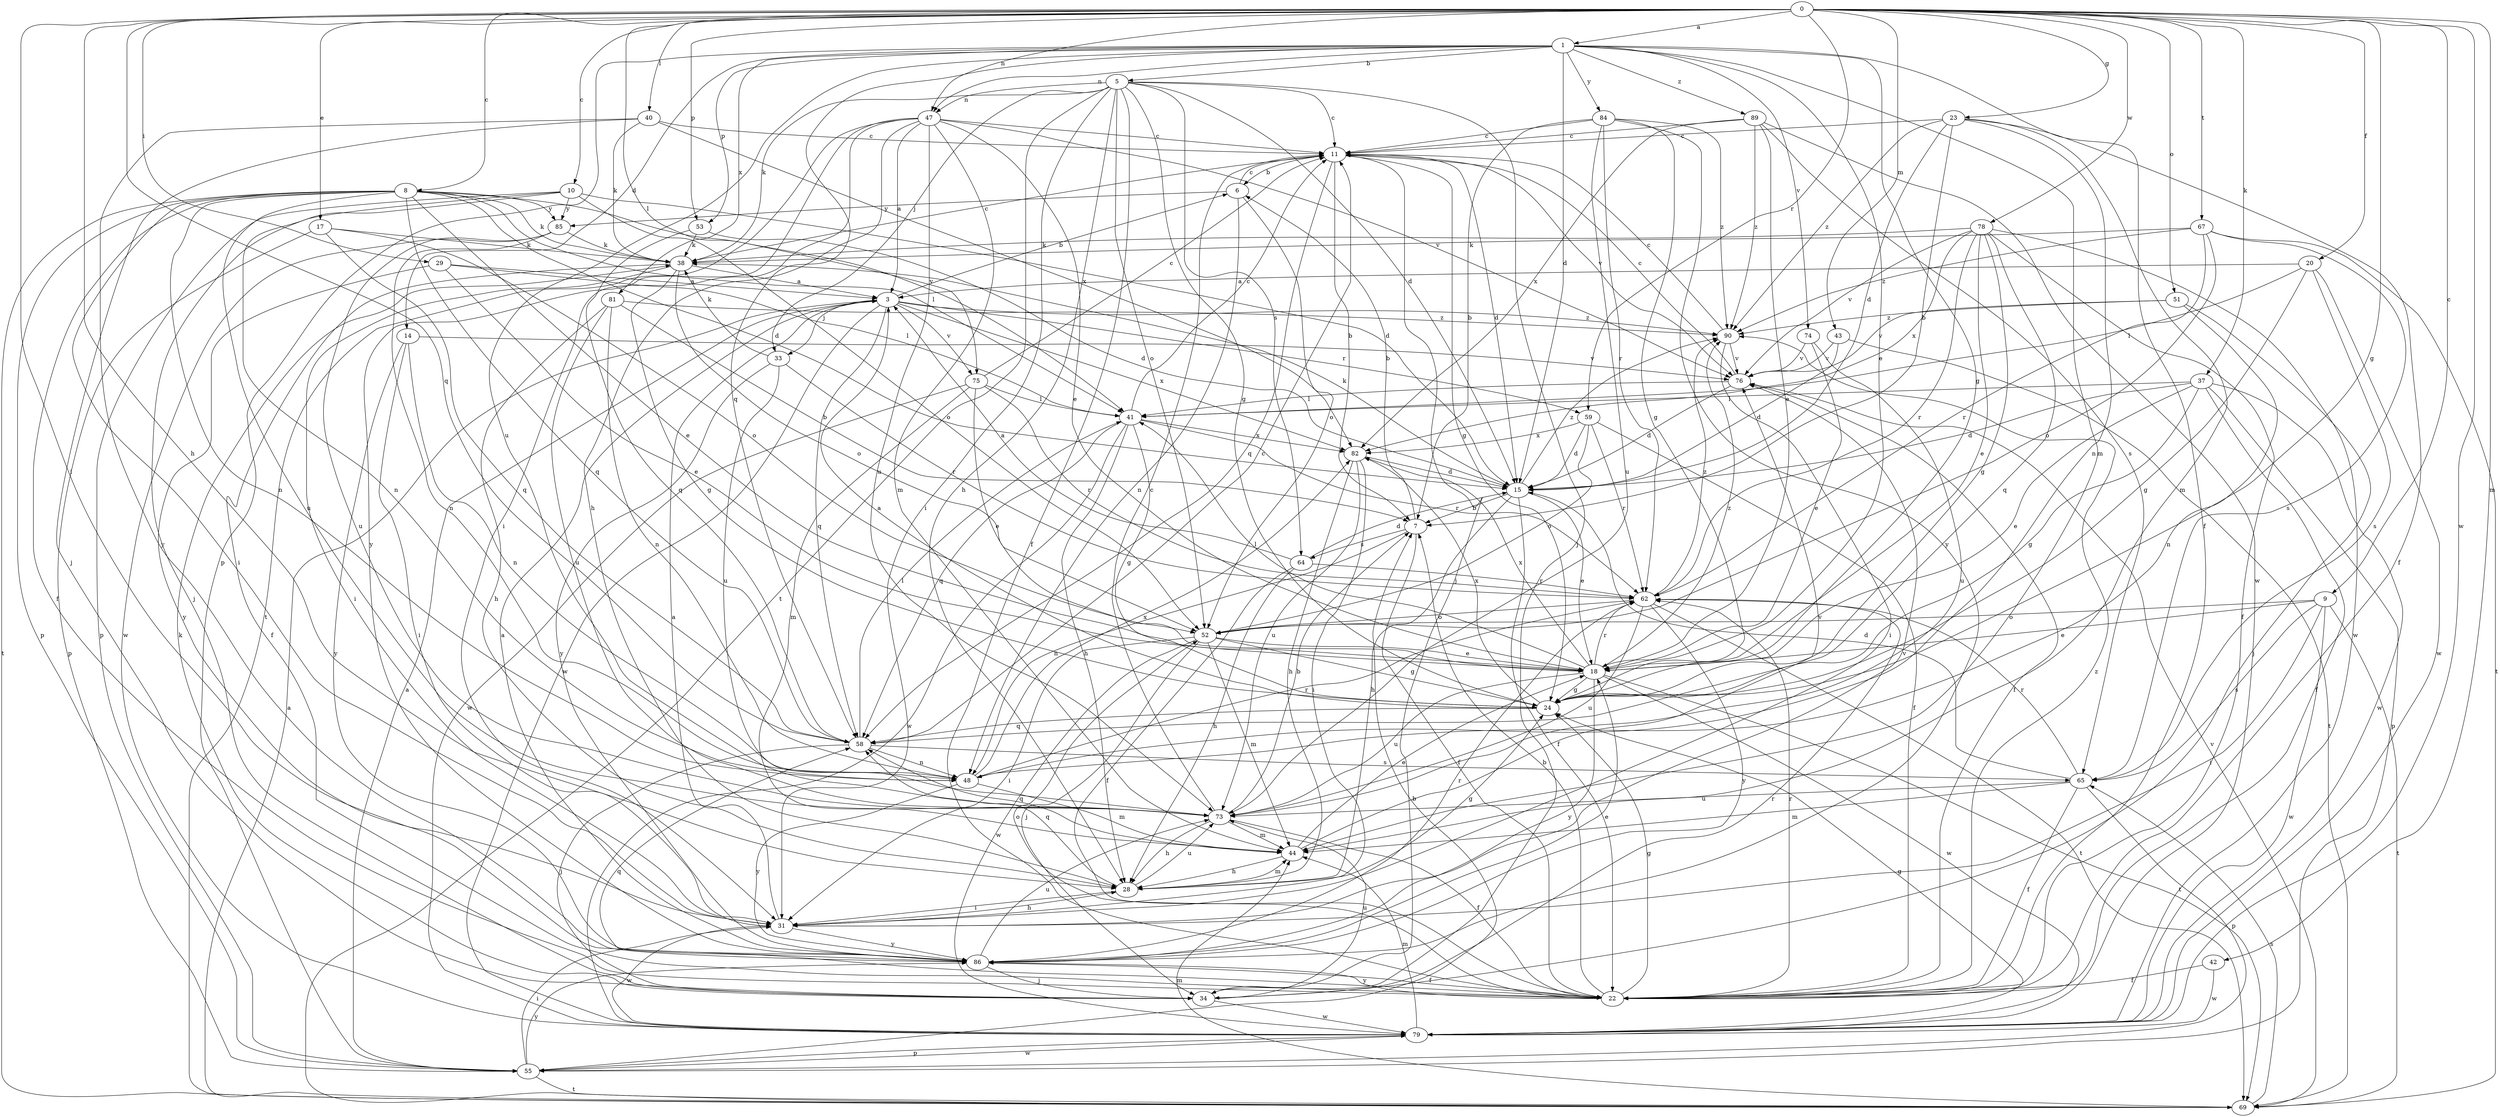 strict digraph  {
0;
1;
3;
5;
6;
7;
8;
9;
10;
11;
14;
15;
17;
18;
20;
22;
23;
24;
28;
29;
31;
33;
34;
37;
38;
40;
41;
42;
43;
44;
47;
48;
51;
52;
53;
55;
58;
59;
62;
64;
65;
67;
69;
73;
74;
75;
76;
78;
79;
81;
82;
84;
85;
86;
89;
90;
0 -> 1  [label=a];
0 -> 8  [label=c];
0 -> 9  [label=c];
0 -> 10  [label=c];
0 -> 17  [label=e];
0 -> 20  [label=f];
0 -> 23  [label=g];
0 -> 24  [label=g];
0 -> 28  [label=h];
0 -> 29  [label=i];
0 -> 31  [label=i];
0 -> 37  [label=k];
0 -> 40  [label=l];
0 -> 41  [label=l];
0 -> 42  [label=m];
0 -> 43  [label=m];
0 -> 47  [label=n];
0 -> 51  [label=o];
0 -> 53  [label=p];
0 -> 58  [label=q];
0 -> 59  [label=r];
0 -> 67  [label=t];
0 -> 78  [label=w];
0 -> 79  [label=w];
1 -> 5  [label=b];
1 -> 14  [label=d];
1 -> 15  [label=d];
1 -> 18  [label=e];
1 -> 22  [label=f];
1 -> 24  [label=g];
1 -> 44  [label=m];
1 -> 47  [label=n];
1 -> 53  [label=p];
1 -> 55  [label=p];
1 -> 58  [label=q];
1 -> 73  [label=u];
1 -> 74  [label=v];
1 -> 81  [label=x];
1 -> 84  [label=y];
1 -> 89  [label=z];
3 -> 6  [label=b];
3 -> 33  [label=j];
3 -> 58  [label=q];
3 -> 59  [label=r];
3 -> 75  [label=v];
3 -> 79  [label=w];
3 -> 82  [label=x];
3 -> 90  [label=z];
5 -> 11  [label=c];
5 -> 15  [label=d];
5 -> 22  [label=f];
5 -> 24  [label=g];
5 -> 28  [label=h];
5 -> 31  [label=i];
5 -> 33  [label=j];
5 -> 34  [label=j];
5 -> 38  [label=k];
5 -> 47  [label=n];
5 -> 52  [label=o];
5 -> 64  [label=s];
5 -> 69  [label=t];
6 -> 11  [label=c];
6 -> 48  [label=n];
6 -> 52  [label=o];
6 -> 85  [label=y];
7 -> 6  [label=b];
7 -> 22  [label=f];
7 -> 48  [label=n];
7 -> 64  [label=s];
8 -> 15  [label=d];
8 -> 18  [label=e];
8 -> 22  [label=f];
8 -> 31  [label=i];
8 -> 38  [label=k];
8 -> 41  [label=l];
8 -> 48  [label=n];
8 -> 55  [label=p];
8 -> 58  [label=q];
8 -> 69  [label=t];
8 -> 73  [label=u];
8 -> 75  [label=v];
8 -> 85  [label=y];
9 -> 18  [label=e];
9 -> 31  [label=i];
9 -> 52  [label=o];
9 -> 65  [label=s];
9 -> 69  [label=t];
9 -> 79  [label=w];
10 -> 15  [label=d];
10 -> 34  [label=j];
10 -> 48  [label=n];
10 -> 52  [label=o];
10 -> 55  [label=p];
10 -> 85  [label=y];
11 -> 6  [label=b];
11 -> 7  [label=b];
11 -> 15  [label=d];
11 -> 24  [label=g];
11 -> 34  [label=j];
11 -> 58  [label=q];
11 -> 76  [label=v];
14 -> 31  [label=i];
14 -> 48  [label=n];
14 -> 76  [label=v];
14 -> 86  [label=y];
15 -> 7  [label=b];
15 -> 18  [label=e];
15 -> 22  [label=f];
15 -> 28  [label=h];
15 -> 38  [label=k];
15 -> 90  [label=z];
17 -> 38  [label=k];
17 -> 52  [label=o];
17 -> 55  [label=p];
17 -> 58  [label=q];
18 -> 24  [label=g];
18 -> 41  [label=l];
18 -> 62  [label=r];
18 -> 69  [label=t];
18 -> 73  [label=u];
18 -> 79  [label=w];
18 -> 82  [label=x];
18 -> 86  [label=y];
18 -> 90  [label=z];
20 -> 3  [label=a];
20 -> 24  [label=g];
20 -> 41  [label=l];
20 -> 65  [label=s];
20 -> 79  [label=w];
22 -> 7  [label=b];
22 -> 24  [label=g];
22 -> 52  [label=o];
22 -> 58  [label=q];
22 -> 62  [label=r];
22 -> 86  [label=y];
22 -> 90  [label=z];
23 -> 7  [label=b];
23 -> 11  [label=c];
23 -> 15  [label=d];
23 -> 22  [label=f];
23 -> 44  [label=m];
23 -> 48  [label=n];
23 -> 90  [label=z];
24 -> 3  [label=a];
24 -> 58  [label=q];
24 -> 82  [label=x];
28 -> 24  [label=g];
28 -> 31  [label=i];
28 -> 44  [label=m];
28 -> 58  [label=q];
28 -> 73  [label=u];
29 -> 3  [label=a];
29 -> 18  [label=e];
29 -> 41  [label=l];
29 -> 86  [label=y];
31 -> 3  [label=a];
31 -> 28  [label=h];
31 -> 76  [label=v];
31 -> 79  [label=w];
31 -> 86  [label=y];
33 -> 38  [label=k];
33 -> 62  [label=r];
33 -> 73  [label=u];
33 -> 86  [label=y];
34 -> 38  [label=k];
34 -> 62  [label=r];
34 -> 73  [label=u];
34 -> 79  [label=w];
37 -> 15  [label=d];
37 -> 18  [label=e];
37 -> 22  [label=f];
37 -> 24  [label=g];
37 -> 41  [label=l];
37 -> 55  [label=p];
37 -> 79  [label=w];
38 -> 3  [label=a];
38 -> 11  [label=c];
38 -> 22  [label=f];
38 -> 24  [label=g];
38 -> 31  [label=i];
38 -> 52  [label=o];
40 -> 11  [label=c];
40 -> 34  [label=j];
40 -> 38  [label=k];
40 -> 82  [label=x];
40 -> 86  [label=y];
41 -> 11  [label=c];
41 -> 24  [label=g];
41 -> 28  [label=h];
41 -> 58  [label=q];
41 -> 62  [label=r];
41 -> 79  [label=w];
41 -> 82  [label=x];
42 -> 22  [label=f];
42 -> 79  [label=w];
43 -> 15  [label=d];
43 -> 69  [label=t];
43 -> 76  [label=v];
44 -> 18  [label=e];
44 -> 28  [label=h];
44 -> 58  [label=q];
44 -> 76  [label=v];
47 -> 3  [label=a];
47 -> 11  [label=c];
47 -> 18  [label=e];
47 -> 28  [label=h];
47 -> 31  [label=i];
47 -> 44  [label=m];
47 -> 69  [label=t];
47 -> 73  [label=u];
47 -> 76  [label=v];
47 -> 86  [label=y];
48 -> 44  [label=m];
48 -> 62  [label=r];
48 -> 82  [label=x];
48 -> 86  [label=y];
51 -> 34  [label=j];
51 -> 48  [label=n];
51 -> 76  [label=v];
51 -> 90  [label=z];
52 -> 18  [label=e];
52 -> 24  [label=g];
52 -> 31  [label=i];
52 -> 34  [label=j];
52 -> 44  [label=m];
52 -> 79  [label=w];
53 -> 15  [label=d];
53 -> 38  [label=k];
53 -> 58  [label=q];
55 -> 3  [label=a];
55 -> 7  [label=b];
55 -> 31  [label=i];
55 -> 69  [label=t];
55 -> 79  [label=w];
55 -> 86  [label=y];
58 -> 11  [label=c];
58 -> 34  [label=j];
58 -> 41  [label=l];
58 -> 48  [label=n];
58 -> 65  [label=s];
59 -> 15  [label=d];
59 -> 22  [label=f];
59 -> 52  [label=o];
59 -> 62  [label=r];
59 -> 82  [label=x];
62 -> 52  [label=o];
62 -> 69  [label=t];
62 -> 73  [label=u];
62 -> 86  [label=y];
62 -> 90  [label=z];
64 -> 3  [label=a];
64 -> 15  [label=d];
64 -> 22  [label=f];
64 -> 28  [label=h];
64 -> 62  [label=r];
65 -> 15  [label=d];
65 -> 22  [label=f];
65 -> 44  [label=m];
65 -> 55  [label=p];
65 -> 62  [label=r];
65 -> 73  [label=u];
67 -> 38  [label=k];
67 -> 52  [label=o];
67 -> 62  [label=r];
67 -> 65  [label=s];
67 -> 69  [label=t];
67 -> 90  [label=z];
69 -> 3  [label=a];
69 -> 44  [label=m];
69 -> 65  [label=s];
69 -> 76  [label=v];
73 -> 7  [label=b];
73 -> 11  [label=c];
73 -> 22  [label=f];
73 -> 28  [label=h];
73 -> 44  [label=m];
74 -> 18  [label=e];
74 -> 73  [label=u];
74 -> 76  [label=v];
75 -> 11  [label=c];
75 -> 18  [label=e];
75 -> 41  [label=l];
75 -> 44  [label=m];
75 -> 62  [label=r];
75 -> 79  [label=w];
76 -> 11  [label=c];
76 -> 15  [label=d];
76 -> 22  [label=f];
76 -> 41  [label=l];
78 -> 18  [label=e];
78 -> 22  [label=f];
78 -> 24  [label=g];
78 -> 38  [label=k];
78 -> 58  [label=q];
78 -> 62  [label=r];
78 -> 76  [label=v];
78 -> 79  [label=w];
78 -> 82  [label=x];
79 -> 24  [label=g];
79 -> 44  [label=m];
79 -> 55  [label=p];
81 -> 7  [label=b];
81 -> 28  [label=h];
81 -> 48  [label=n];
81 -> 73  [label=u];
81 -> 90  [label=z];
82 -> 15  [label=d];
82 -> 28  [label=h];
82 -> 31  [label=i];
82 -> 73  [label=u];
84 -> 7  [label=b];
84 -> 11  [label=c];
84 -> 24  [label=g];
84 -> 62  [label=r];
84 -> 73  [label=u];
84 -> 86  [label=y];
84 -> 90  [label=z];
85 -> 38  [label=k];
85 -> 48  [label=n];
85 -> 73  [label=u];
85 -> 79  [label=w];
86 -> 3  [label=a];
86 -> 18  [label=e];
86 -> 22  [label=f];
86 -> 34  [label=j];
86 -> 62  [label=r];
86 -> 73  [label=u];
89 -> 11  [label=c];
89 -> 18  [label=e];
89 -> 65  [label=s];
89 -> 79  [label=w];
89 -> 82  [label=x];
89 -> 90  [label=z];
90 -> 11  [label=c];
90 -> 31  [label=i];
90 -> 76  [label=v];
}

